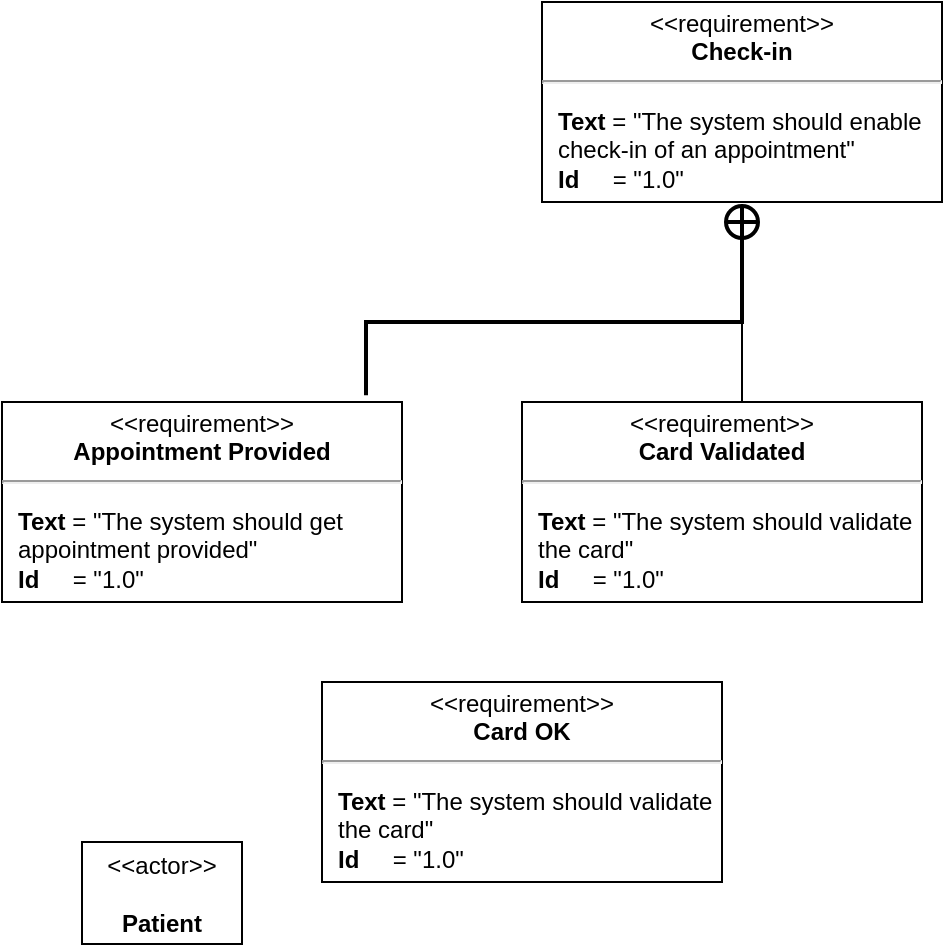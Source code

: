 <mxfile version="24.4.6" type="github">
  <diagram name="Page-1" id="pqKrRmiH1XkKmJXzSl1p">
    <mxGraphModel dx="1485" dy="643" grid="1" gridSize="10" guides="1" tooltips="1" connect="1" arrows="1" fold="1" page="1" pageScale="1" pageWidth="827" pageHeight="1169" math="0" shadow="0">
      <root>
        <mxCell id="0" />
        <mxCell id="1" parent="0" />
        <mxCell id="SoJI1gZDdz-2HXidh8P8-1" value="&lt;p style=&quot;margin:0px;margin-top:4px;text-align:center;&quot;&gt;&amp;lt;&amp;lt;requirement&amp;gt;&amp;gt;&lt;br&gt;&lt;b&gt;Check-in&lt;/b&gt;&lt;/p&gt;&lt;hr&gt;&lt;p&gt;&lt;/p&gt;&lt;p style=&quot;margin:0px;margin-left:8px;text-align:left;&quot;&gt;&lt;b&gt;Text&amp;nbsp;&lt;/b&gt;= &quot;The system should enable check-in of an appointment&quot;&lt;br&gt;&lt;b&gt;Id&amp;nbsp; &amp;nbsp; &amp;nbsp;&lt;/b&gt;= &quot;1.0&quot;&lt;/p&gt;" style="shape=rect;overflow=fill;html=1;whiteSpace=wrap;align=center;" vertex="1" parent="1">
          <mxGeometry x="300.0" y="40" width="200" height="100" as="geometry" />
        </mxCell>
        <mxCell id="SoJI1gZDdz-2HXidh8P8-2" value="&lt;p style=&quot;margin:0px;margin-top:4px;text-align:center;&quot;&gt;&amp;lt;&amp;lt;requirement&amp;gt;&amp;gt;&lt;br&gt;&lt;b&gt;Appointment Provided&lt;/b&gt;&lt;/p&gt;&lt;hr&gt;&lt;p&gt;&lt;/p&gt;&lt;p style=&quot;margin:0px;margin-left:8px;text-align:left;&quot;&gt;&lt;b&gt;Text&amp;nbsp;&lt;/b&gt;= &quot;The system should&lt;span style=&quot;background-color: initial;&quot;&gt;&amp;nbsp;get appointment provided&quot;&lt;/span&gt;&lt;/p&gt;&lt;p style=&quot;margin:0px;margin-left:8px;text-align:left;&quot;&gt;&lt;b&gt;Id&amp;nbsp; &amp;nbsp; &amp;nbsp;&lt;/b&gt;= &quot;1.0&quot;&lt;/p&gt;" style="shape=rect;overflow=fill;html=1;whiteSpace=wrap;align=center;" vertex="1" parent="1">
          <mxGeometry x="30.0" y="240" width="200" height="100" as="geometry" />
        </mxCell>
        <mxCell id="SoJI1gZDdz-2HXidh8P8-3" value="" style="endArrow=circlePlus;html=1;rounded=0;strokeWidth=2;endFill=0;exitX=0.91;exitY=-0.034;exitDx=0;exitDy=0;exitPerimeter=0;" edge="1" parent="1" source="SoJI1gZDdz-2HXidh8P8-2" target="SoJI1gZDdz-2HXidh8P8-1">
          <mxGeometry width="50" height="50" relative="1" as="geometry">
            <mxPoint x="410" y="359" as="sourcePoint" />
            <mxPoint x="410" y="300" as="targetPoint" />
            <Array as="points">
              <mxPoint x="212" y="200" />
              <mxPoint x="400" y="200" />
            </Array>
          </mxGeometry>
        </mxCell>
        <mxCell id="SoJI1gZDdz-2HXidh8P8-4" value="&lt;p style=&quot;margin:0px;margin-top:4px;text-align:center;&quot;&gt;&amp;lt;&amp;lt;requirement&amp;gt;&amp;gt;&lt;br&gt;&lt;b&gt;Card Validated&lt;/b&gt;&lt;/p&gt;&lt;hr&gt;&lt;p&gt;&lt;/p&gt;&lt;p style=&quot;margin:0px;margin-left:8px;text-align:left;&quot;&gt;&lt;b&gt;Text&amp;nbsp;&lt;/b&gt;= &quot;The system should validate the card&quot;&lt;br&gt;&lt;b&gt;Id&amp;nbsp; &amp;nbsp; &amp;nbsp;&lt;/b&gt;= &quot;1.0&quot;&lt;/p&gt;" style="shape=rect;overflow=fill;html=1;whiteSpace=wrap;align=center;" vertex="1" parent="1">
          <mxGeometry x="290.0" y="240" width="200" height="100" as="geometry" />
        </mxCell>
        <mxCell id="SoJI1gZDdz-2HXidh8P8-5" value="" style="endArrow=none;html=1;rounded=0;" edge="1" parent="1">
          <mxGeometry width="50" height="50" relative="1" as="geometry">
            <mxPoint x="400" y="240" as="sourcePoint" />
            <mxPoint x="400" y="200" as="targetPoint" />
          </mxGeometry>
        </mxCell>
        <mxCell id="SoJI1gZDdz-2HXidh8P8-7" value="&amp;lt;&amp;lt;actor&amp;gt;&amp;gt;&lt;br&gt;&lt;br&gt;&lt;b&gt;Patient&lt;/b&gt;" style="html=1;align=center;verticalAlign=middle;dashed=0;whiteSpace=wrap;" vertex="1" parent="1">
          <mxGeometry x="70" y="460" width="80" height="51" as="geometry" />
        </mxCell>
        <mxCell id="SoJI1gZDdz-2HXidh8P8-8" value="&lt;p style=&quot;margin:0px;margin-top:4px;text-align:center;&quot;&gt;&amp;lt;&amp;lt;requirement&amp;gt;&amp;gt;&lt;br&gt;&lt;b&gt;Card OK&lt;/b&gt;&lt;/p&gt;&lt;hr&gt;&lt;p&gt;&lt;/p&gt;&lt;p style=&quot;margin:0px;margin-left:8px;text-align:left;&quot;&gt;&lt;b&gt;Text&amp;nbsp;&lt;/b&gt;= &quot;The system should validate the card&quot;&lt;br&gt;&lt;b&gt;Id&amp;nbsp; &amp;nbsp; &amp;nbsp;&lt;/b&gt;= &quot;1.0&quot;&lt;/p&gt;" style="shape=rect;overflow=fill;html=1;whiteSpace=wrap;align=center;" vertex="1" parent="1">
          <mxGeometry x="190.0" y="380" width="200" height="100" as="geometry" />
        </mxCell>
      </root>
    </mxGraphModel>
  </diagram>
</mxfile>
